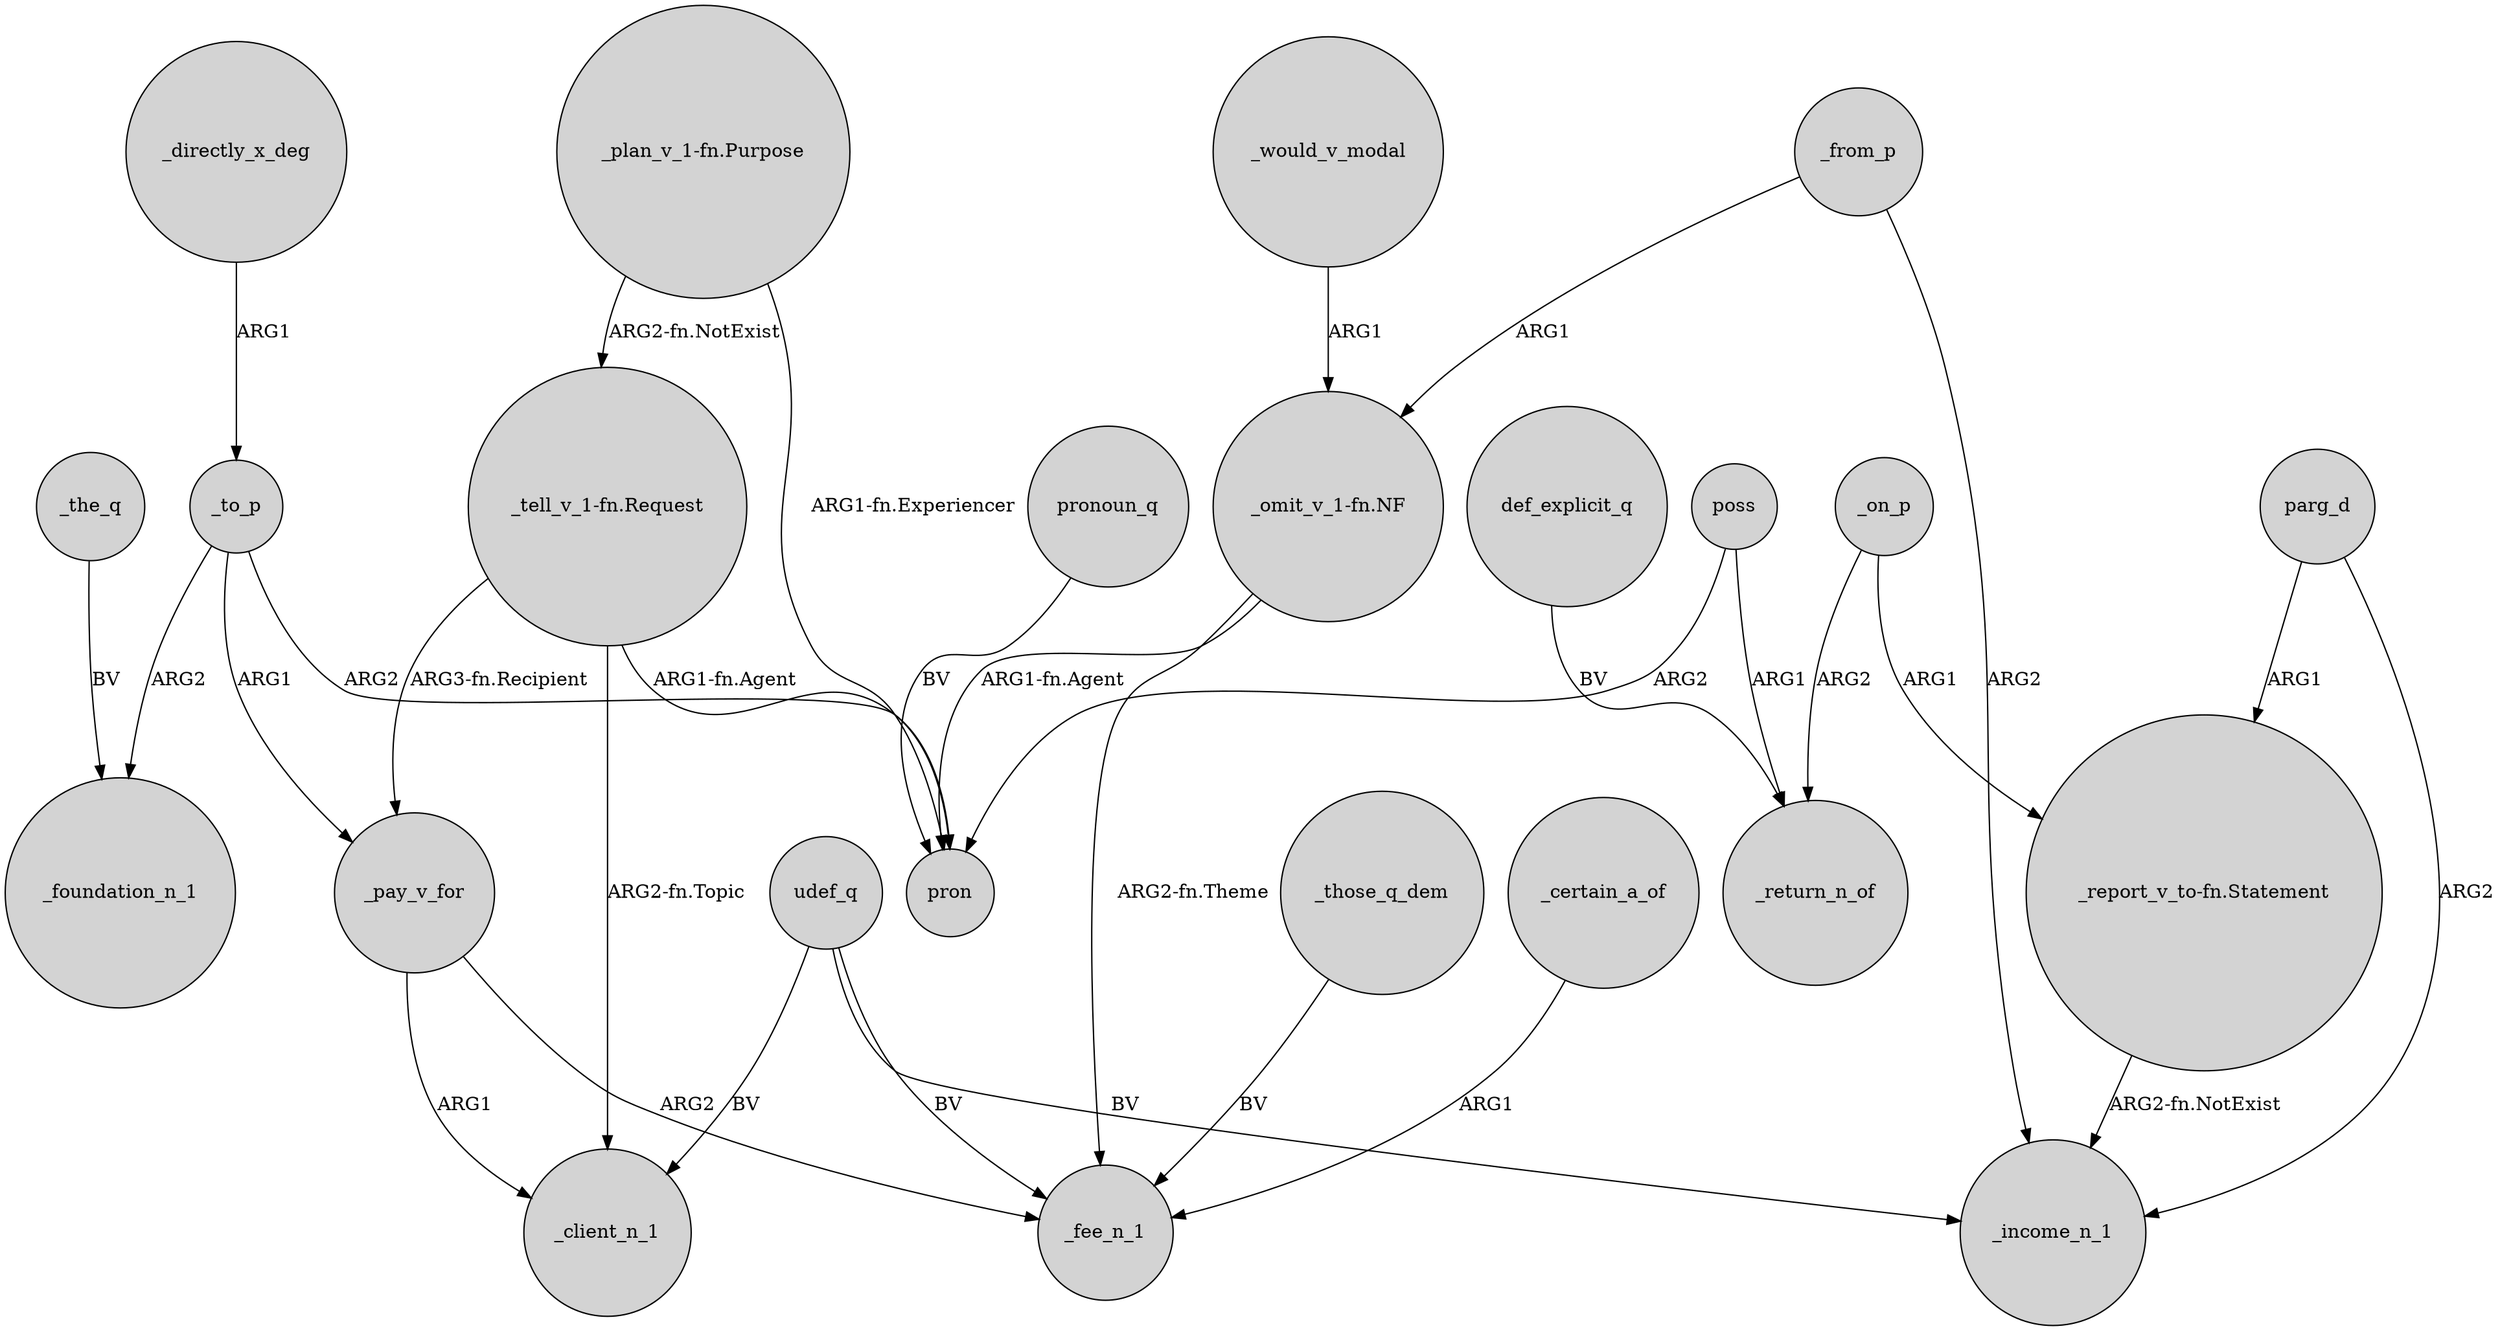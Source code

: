 digraph {
	node [shape=circle style=filled]
	_pay_v_for -> _client_n_1 [label=ARG1]
	_to_p -> _foundation_n_1 [label=ARG2]
	udef_q -> _fee_n_1 [label=BV]
	_from_p -> "_omit_v_1-fn.NF" [label=ARG1]
	poss -> pron [label=ARG2]
	def_explicit_q -> _return_n_of [label=BV]
	"_tell_v_1-fn.Request" -> pron [label="ARG1-fn.Agent"]
	_those_q_dem -> _fee_n_1 [label=BV]
	"_plan_v_1-fn.Purpose" -> pron [label="ARG1-fn.Experiencer"]
	_on_p -> "_report_v_to-fn.Statement" [label=ARG1]
	_on_p -> _return_n_of [label=ARG2]
	_would_v_modal -> "_omit_v_1-fn.NF" [label=ARG1]
	_directly_x_deg -> _to_p [label=ARG1]
	"_omit_v_1-fn.NF" -> _fee_n_1 [label="ARG2-fn.Theme"]
	parg_d -> _income_n_1 [label=ARG2]
	pronoun_q -> pron [label=BV]
	poss -> _return_n_of [label=ARG1]
	_to_p -> _pay_v_for [label=ARG1]
	"_omit_v_1-fn.NF" -> pron [label="ARG1-fn.Agent"]
	udef_q -> _client_n_1 [label=BV]
	parg_d -> "_report_v_to-fn.Statement" [label=ARG1]
	_certain_a_of -> _fee_n_1 [label=ARG1]
	"_plan_v_1-fn.Purpose" -> "_tell_v_1-fn.Request" [label="ARG2-fn.NotExist"]
	"_report_v_to-fn.Statement" -> _income_n_1 [label="ARG2-fn.NotExist"]
	"_tell_v_1-fn.Request" -> _client_n_1 [label="ARG2-fn.Topic"]
	"_tell_v_1-fn.Request" -> _pay_v_for [label="ARG3-fn.Recipient"]
	_to_p -> pron [label=ARG2]
	_from_p -> _income_n_1 [label=ARG2]
	_pay_v_for -> _fee_n_1 [label=ARG2]
	_the_q -> _foundation_n_1 [label=BV]
	udef_q -> _income_n_1 [label=BV]
}
